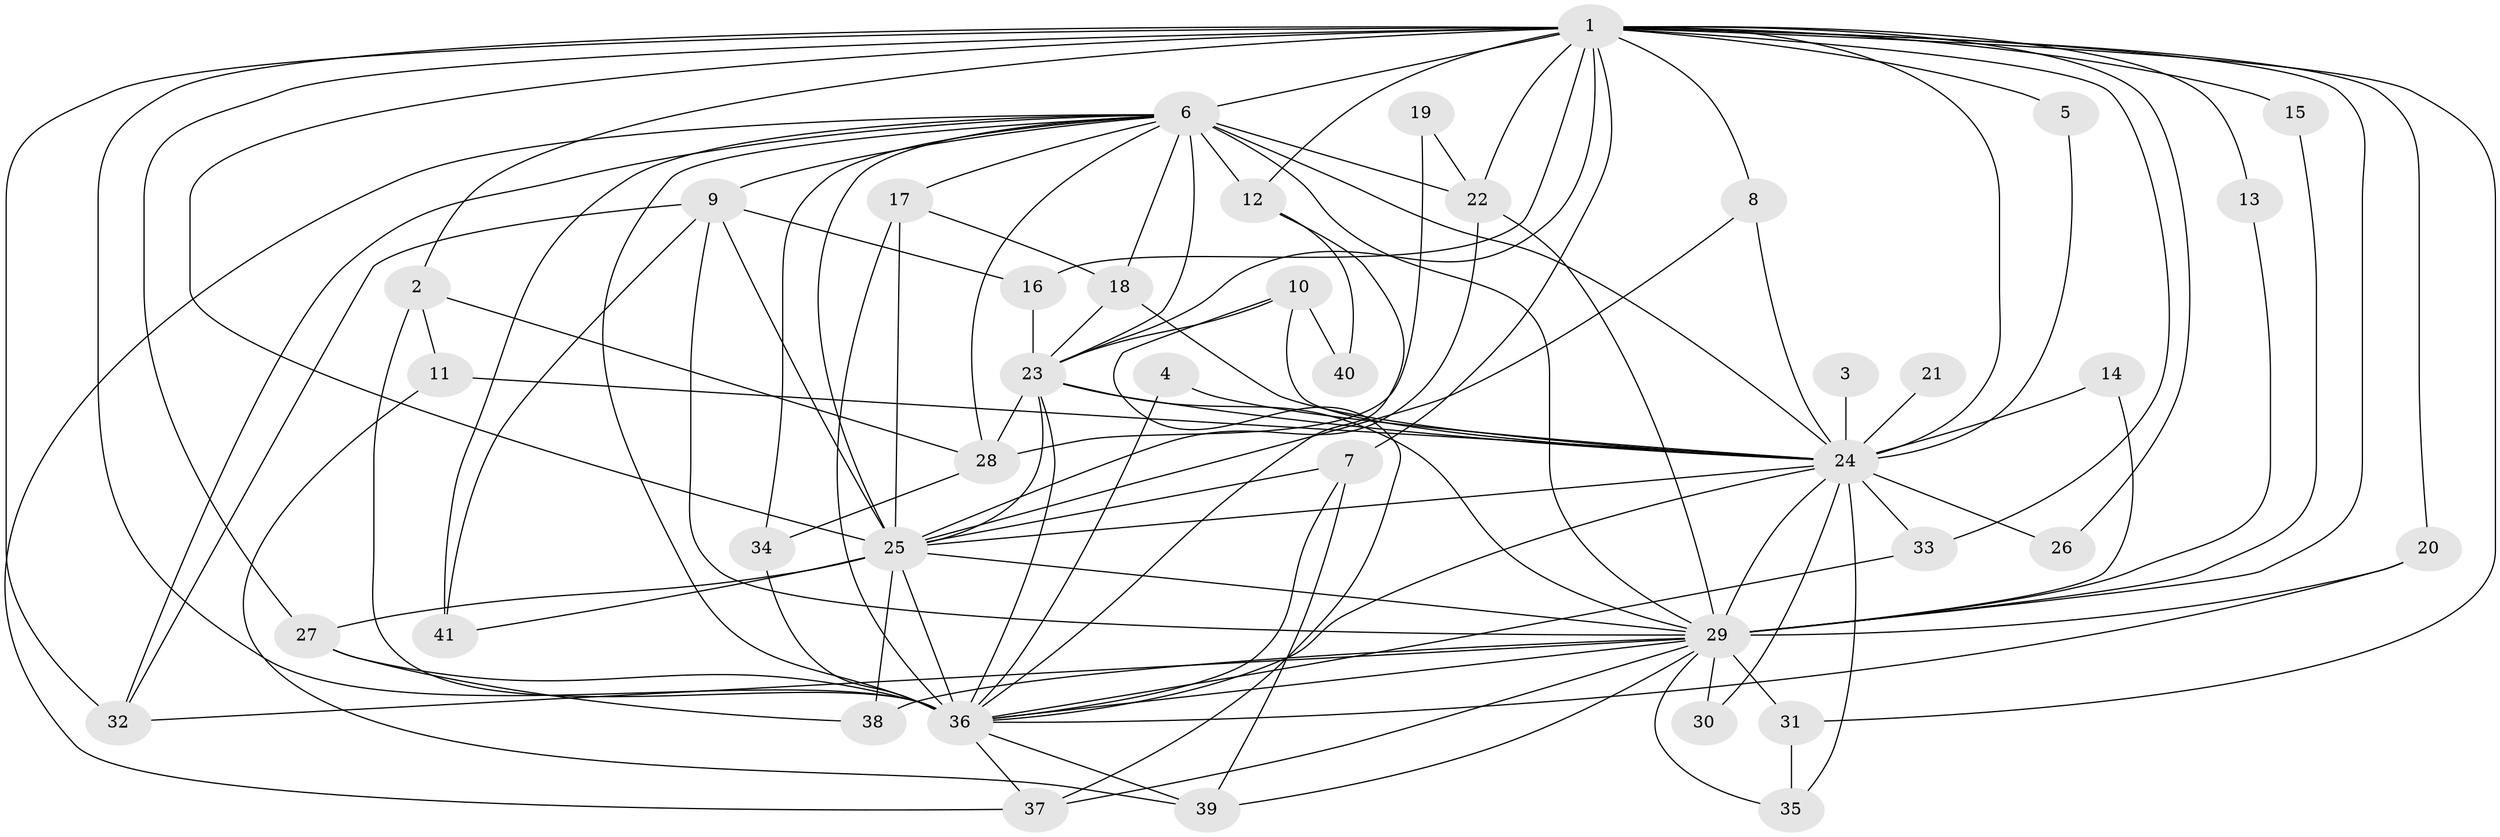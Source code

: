 // original degree distribution, {26: 0.012195121951219513, 11: 0.012195121951219513, 22: 0.012195121951219513, 13: 0.012195121951219513, 19: 0.012195121951219513, 14: 0.012195121951219513, 17: 0.012195121951219513, 18: 0.012195121951219513, 21: 0.012195121951219513, 27: 0.012195121951219513, 6: 0.012195121951219513, 4: 0.13414634146341464, 3: 0.17073170731707318, 2: 0.5365853658536586, 5: 0.024390243902439025}
// Generated by graph-tools (version 1.1) at 2025/01/03/09/25 03:01:30]
// undirected, 41 vertices, 111 edges
graph export_dot {
graph [start="1"]
  node [color=gray90,style=filled];
  1;
  2;
  3;
  4;
  5;
  6;
  7;
  8;
  9;
  10;
  11;
  12;
  13;
  14;
  15;
  16;
  17;
  18;
  19;
  20;
  21;
  22;
  23;
  24;
  25;
  26;
  27;
  28;
  29;
  30;
  31;
  32;
  33;
  34;
  35;
  36;
  37;
  38;
  39;
  40;
  41;
  1 -- 2 [weight=1.0];
  1 -- 5 [weight=1.0];
  1 -- 6 [weight=5.0];
  1 -- 7 [weight=1.0];
  1 -- 8 [weight=2.0];
  1 -- 12 [weight=1.0];
  1 -- 13 [weight=1.0];
  1 -- 15 [weight=2.0];
  1 -- 16 [weight=1.0];
  1 -- 20 [weight=1.0];
  1 -- 22 [weight=1.0];
  1 -- 23 [weight=4.0];
  1 -- 24 [weight=6.0];
  1 -- 25 [weight=5.0];
  1 -- 26 [weight=1.0];
  1 -- 27 [weight=1.0];
  1 -- 29 [weight=6.0];
  1 -- 31 [weight=1.0];
  1 -- 32 [weight=1.0];
  1 -- 33 [weight=1.0];
  1 -- 36 [weight=5.0];
  2 -- 11 [weight=1.0];
  2 -- 28 [weight=1.0];
  2 -- 36 [weight=1.0];
  3 -- 24 [weight=1.0];
  4 -- 24 [weight=1.0];
  4 -- 36 [weight=1.0];
  5 -- 24 [weight=1.0];
  6 -- 9 [weight=1.0];
  6 -- 12 [weight=1.0];
  6 -- 17 [weight=1.0];
  6 -- 18 [weight=1.0];
  6 -- 22 [weight=2.0];
  6 -- 23 [weight=1.0];
  6 -- 24 [weight=1.0];
  6 -- 25 [weight=1.0];
  6 -- 28 [weight=1.0];
  6 -- 29 [weight=1.0];
  6 -- 32 [weight=1.0];
  6 -- 34 [weight=1.0];
  6 -- 36 [weight=1.0];
  6 -- 37 [weight=1.0];
  6 -- 41 [weight=1.0];
  7 -- 25 [weight=1.0];
  7 -- 36 [weight=1.0];
  7 -- 39 [weight=1.0];
  8 -- 24 [weight=1.0];
  8 -- 25 [weight=1.0];
  9 -- 16 [weight=1.0];
  9 -- 25 [weight=1.0];
  9 -- 29 [weight=1.0];
  9 -- 32 [weight=1.0];
  9 -- 41 [weight=1.0];
  10 -- 23 [weight=1.0];
  10 -- 24 [weight=1.0];
  10 -- 37 [weight=1.0];
  10 -- 40 [weight=1.0];
  11 -- 24 [weight=2.0];
  11 -- 39 [weight=1.0];
  12 -- 36 [weight=1.0];
  12 -- 40 [weight=1.0];
  13 -- 29 [weight=1.0];
  14 -- 24 [weight=1.0];
  14 -- 29 [weight=1.0];
  15 -- 29 [weight=1.0];
  16 -- 23 [weight=1.0];
  17 -- 18 [weight=1.0];
  17 -- 25 [weight=1.0];
  17 -- 36 [weight=1.0];
  18 -- 23 [weight=1.0];
  18 -- 24 [weight=1.0];
  19 -- 22 [weight=1.0];
  19 -- 28 [weight=1.0];
  20 -- 29 [weight=1.0];
  20 -- 36 [weight=1.0];
  21 -- 24 [weight=1.0];
  22 -- 25 [weight=1.0];
  22 -- 29 [weight=1.0];
  23 -- 24 [weight=1.0];
  23 -- 25 [weight=1.0];
  23 -- 28 [weight=1.0];
  23 -- 29 [weight=2.0];
  23 -- 36 [weight=1.0];
  24 -- 25 [weight=1.0];
  24 -- 26 [weight=1.0];
  24 -- 29 [weight=1.0];
  24 -- 30 [weight=1.0];
  24 -- 33 [weight=1.0];
  24 -- 35 [weight=1.0];
  24 -- 36 [weight=1.0];
  25 -- 27 [weight=1.0];
  25 -- 29 [weight=1.0];
  25 -- 36 [weight=1.0];
  25 -- 38 [weight=1.0];
  25 -- 41 [weight=1.0];
  27 -- 36 [weight=1.0];
  27 -- 38 [weight=1.0];
  28 -- 34 [weight=1.0];
  29 -- 30 [weight=1.0];
  29 -- 31 [weight=2.0];
  29 -- 32 [weight=1.0];
  29 -- 35 [weight=1.0];
  29 -- 36 [weight=1.0];
  29 -- 37 [weight=1.0];
  29 -- 38 [weight=1.0];
  29 -- 39 [weight=1.0];
  31 -- 35 [weight=1.0];
  33 -- 36 [weight=1.0];
  34 -- 36 [weight=1.0];
  36 -- 37 [weight=1.0];
  36 -- 39 [weight=1.0];
}
